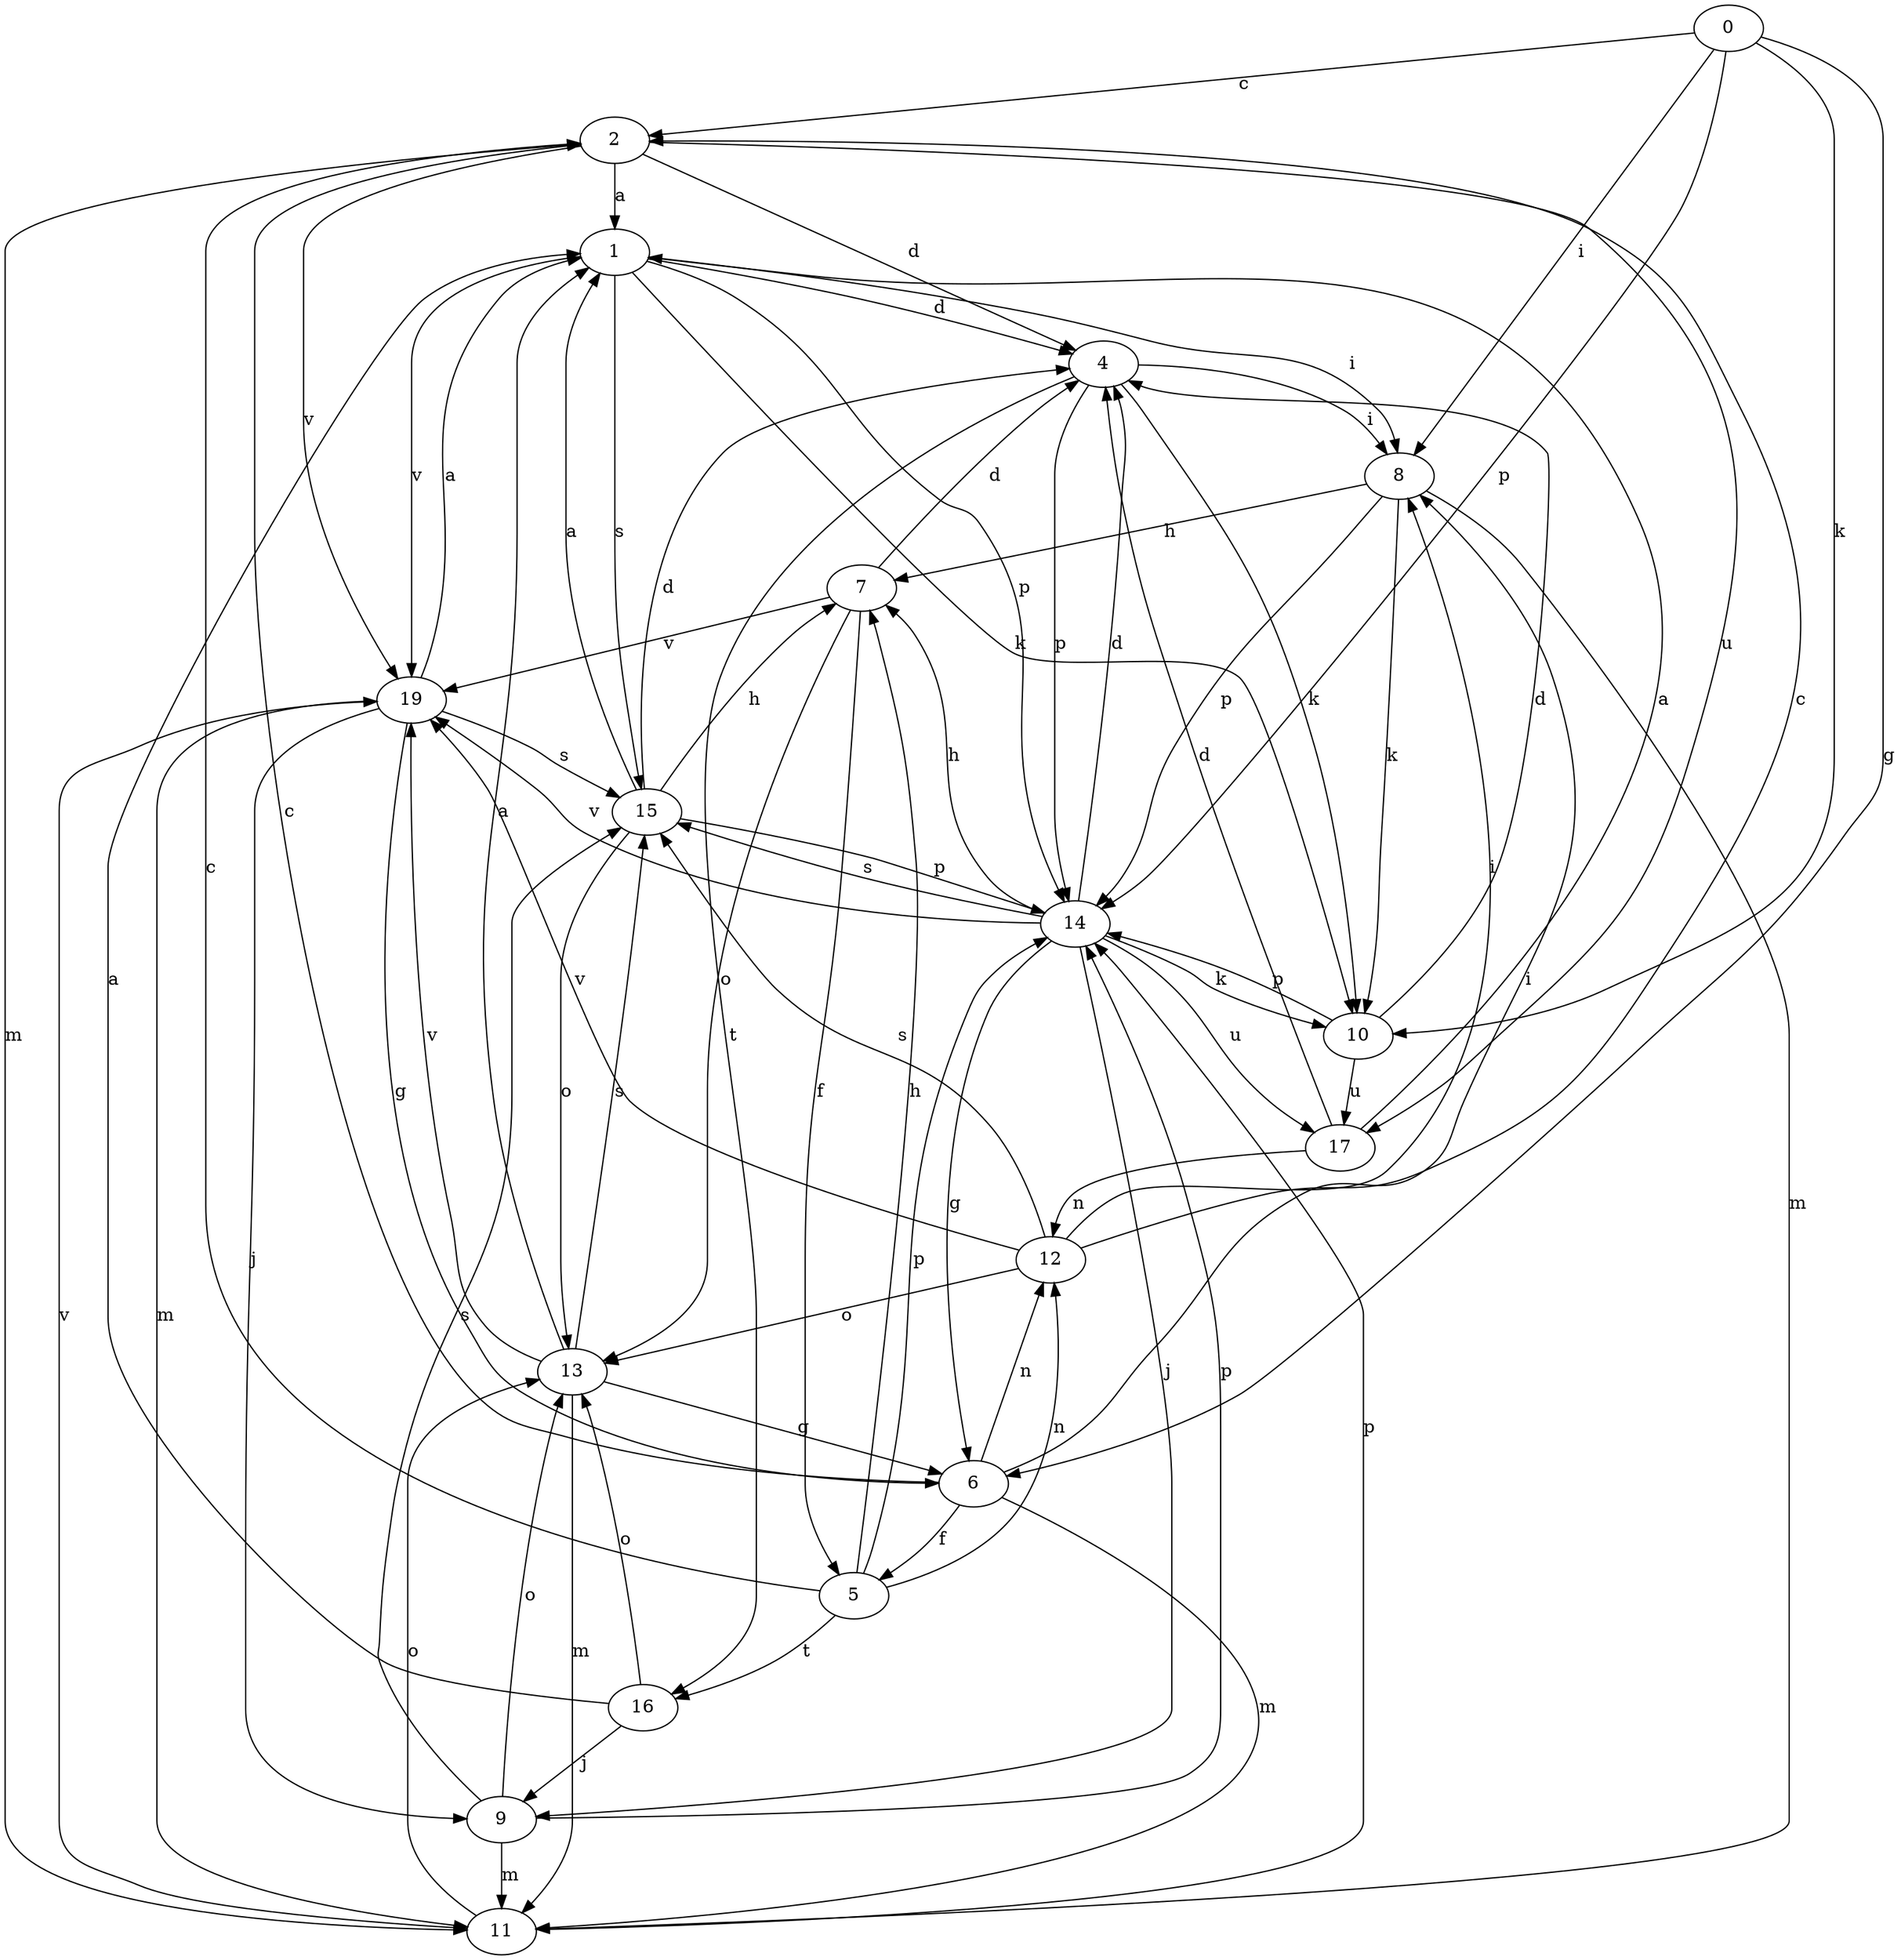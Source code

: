 strict digraph  {
0;
1;
2;
4;
5;
6;
7;
8;
9;
10;
11;
12;
13;
14;
15;
16;
17;
19;
0 -> 2  [label=c];
0 -> 6  [label=g];
0 -> 8  [label=i];
0 -> 10  [label=k];
0 -> 14  [label=p];
1 -> 4  [label=d];
1 -> 8  [label=i];
1 -> 10  [label=k];
1 -> 14  [label=p];
1 -> 15  [label=s];
1 -> 19  [label=v];
2 -> 1  [label=a];
2 -> 4  [label=d];
2 -> 11  [label=m];
2 -> 17  [label=u];
2 -> 19  [label=v];
4 -> 8  [label=i];
4 -> 10  [label=k];
4 -> 14  [label=p];
4 -> 16  [label=t];
5 -> 2  [label=c];
5 -> 7  [label=h];
5 -> 12  [label=n];
5 -> 14  [label=p];
5 -> 16  [label=t];
6 -> 2  [label=c];
6 -> 5  [label=f];
6 -> 8  [label=i];
6 -> 11  [label=m];
6 -> 12  [label=n];
7 -> 4  [label=d];
7 -> 5  [label=f];
7 -> 13  [label=o];
7 -> 19  [label=v];
8 -> 7  [label=h];
8 -> 10  [label=k];
8 -> 11  [label=m];
8 -> 14  [label=p];
9 -> 11  [label=m];
9 -> 13  [label=o];
9 -> 14  [label=p];
9 -> 15  [label=s];
10 -> 4  [label=d];
10 -> 14  [label=p];
10 -> 17  [label=u];
11 -> 13  [label=o];
11 -> 14  [label=p];
11 -> 19  [label=v];
12 -> 2  [label=c];
12 -> 8  [label=i];
12 -> 13  [label=o];
12 -> 15  [label=s];
12 -> 19  [label=v];
13 -> 1  [label=a];
13 -> 6  [label=g];
13 -> 11  [label=m];
13 -> 15  [label=s];
13 -> 19  [label=v];
14 -> 4  [label=d];
14 -> 6  [label=g];
14 -> 7  [label=h];
14 -> 9  [label=j];
14 -> 10  [label=k];
14 -> 15  [label=s];
14 -> 17  [label=u];
14 -> 19  [label=v];
15 -> 1  [label=a];
15 -> 4  [label=d];
15 -> 7  [label=h];
15 -> 13  [label=o];
15 -> 14  [label=p];
16 -> 1  [label=a];
16 -> 9  [label=j];
16 -> 13  [label=o];
17 -> 1  [label=a];
17 -> 4  [label=d];
17 -> 12  [label=n];
19 -> 1  [label=a];
19 -> 6  [label=g];
19 -> 9  [label=j];
19 -> 11  [label=m];
19 -> 15  [label=s];
}
